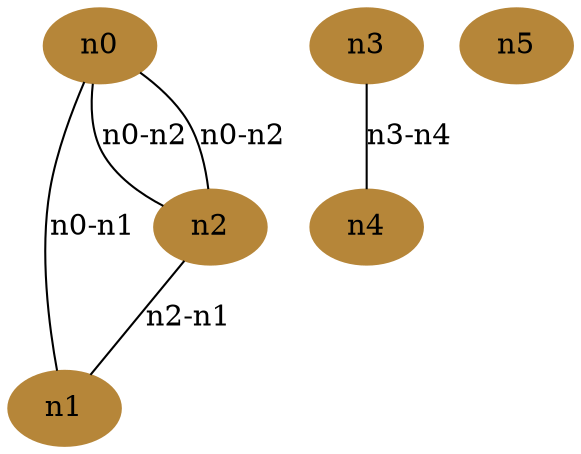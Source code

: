 graph{
	node[style="filled", color="#B68639"]
	0[label="cpuOffloading - request:124.39 - limit:389.48", label="n0"];
	1[label="cpuOffloading - request:447.26 - limit:412.74", label="n1"];
	2[label="cpuOffloading - request:251.01 - limit:388.02", label="n2"];
	3[label="cpuOffloading - request:409.01 - limit:401.32", label="n3"];
	4[label="cpuOffloading - request:393.97 - limit:396.77", label="n4"];
	5[label="cpuOffloading - request:219.60 - limit:343.95", label="n5"];
	2 -- 1[label="latency - value:41.61", label="n2-n1"];
	3 -- 4[label="latency - value:48.53", label="n3-n4"];
	0 -- 2[label="latency - value:26.93", label="n0-n2"];
	0 -- 2[label="latency - value:46.02", label="n0-n2"];
	0 -- 1[label="latency - value:61.42", label="n0-n1"];
}
